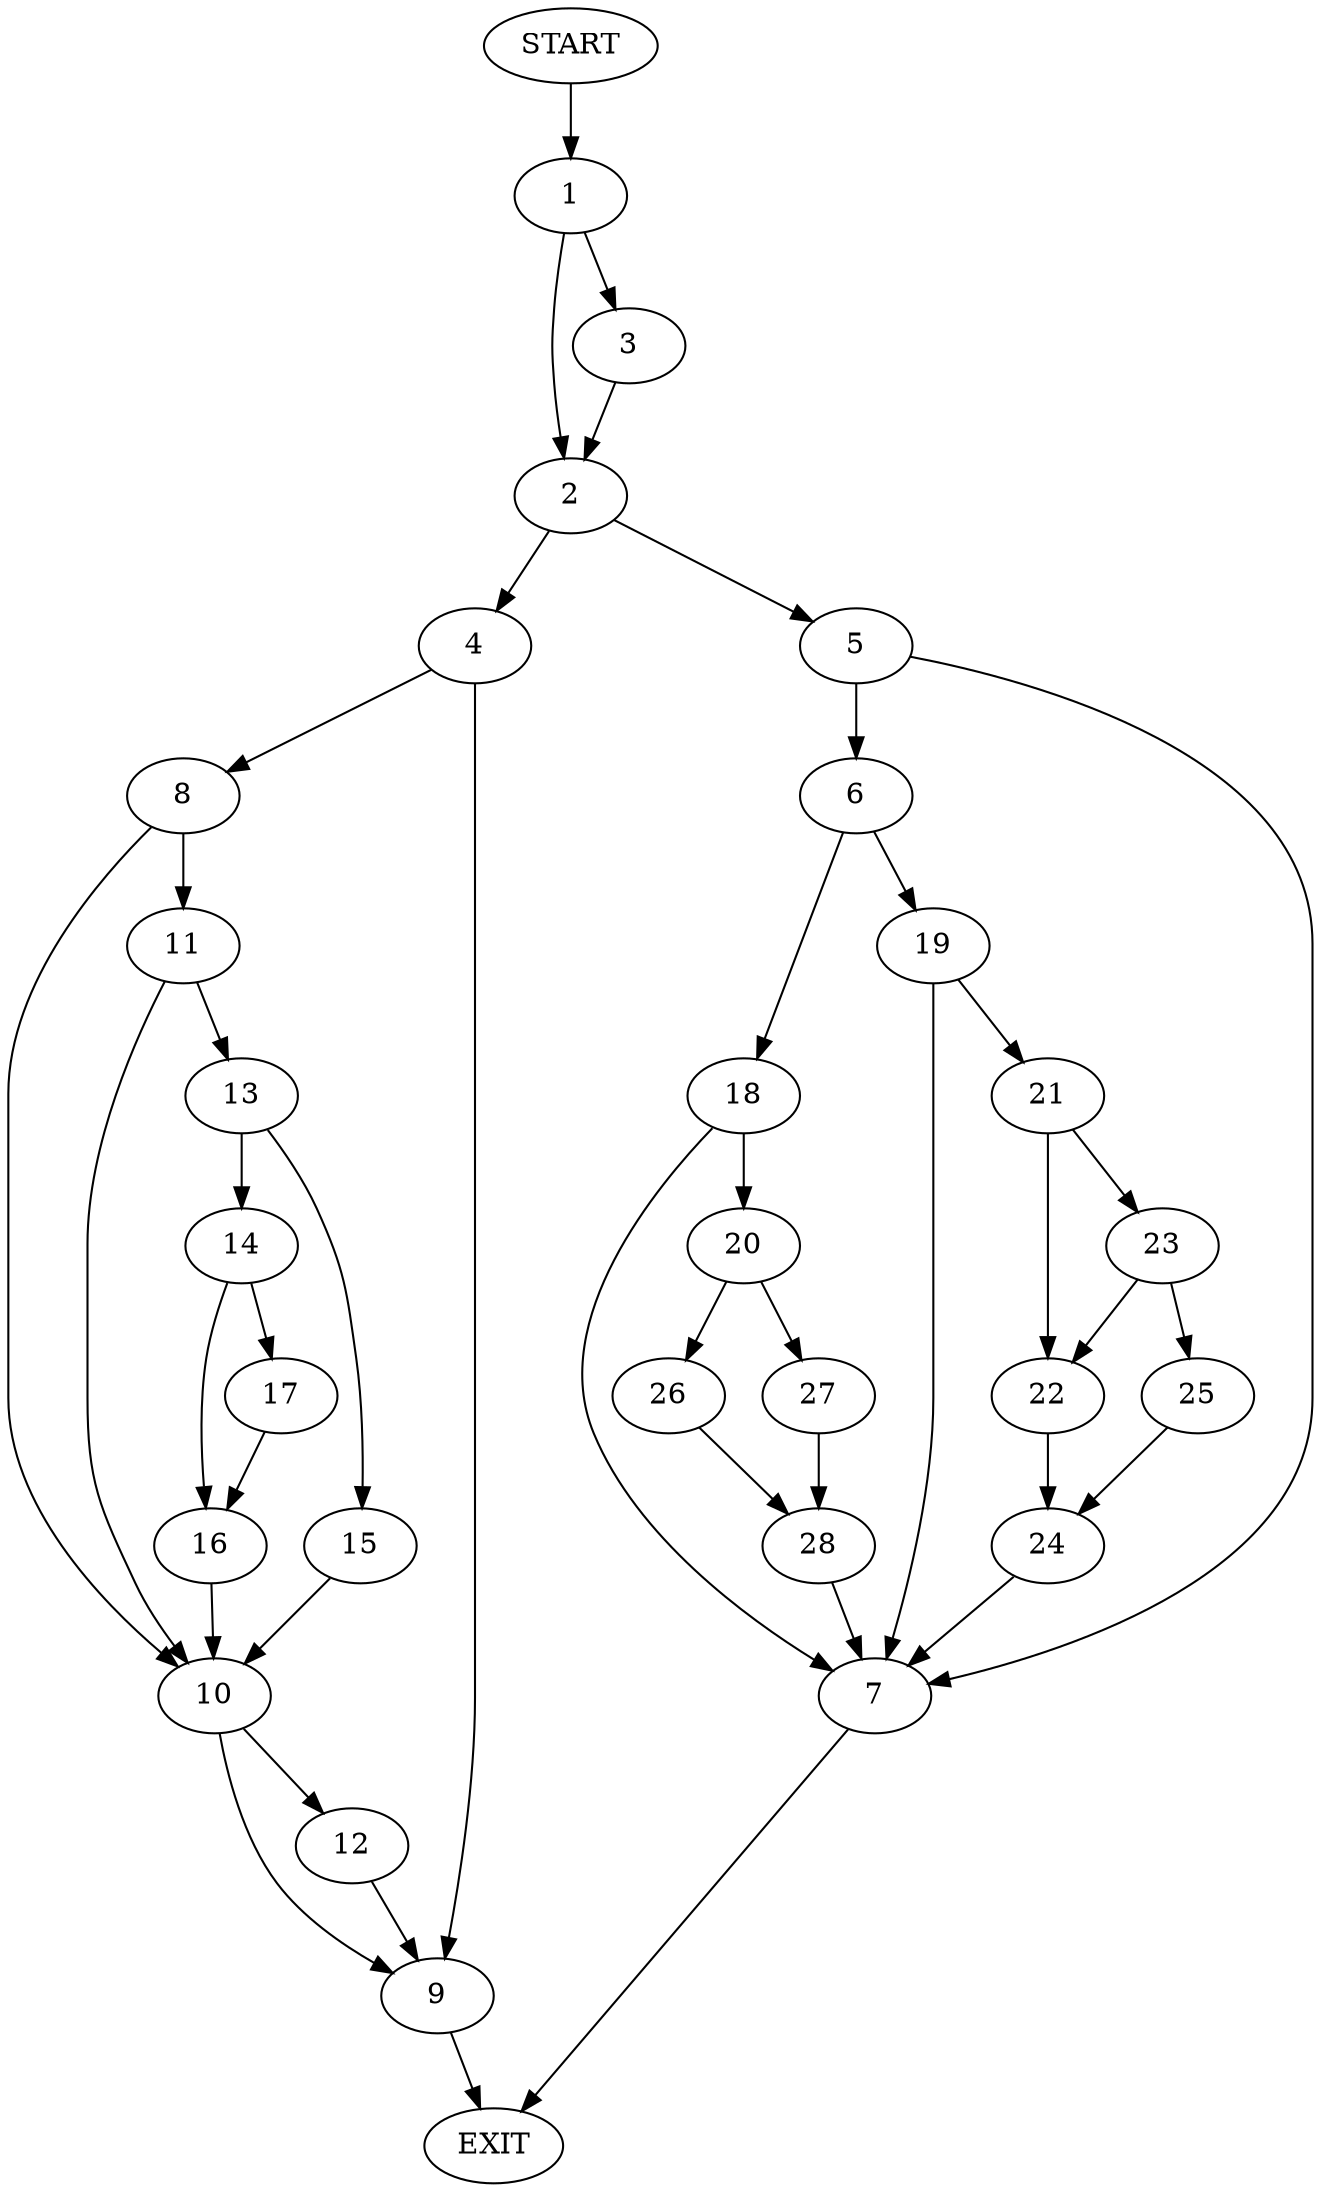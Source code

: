 digraph {
0 [label="START"]
29 [label="EXIT"]
0 -> 1
1 -> 2
1 -> 3
3 -> 2
2 -> 4
2 -> 5
5 -> 6
5 -> 7
4 -> 8
4 -> 9
8 -> 10
8 -> 11
9 -> 29
10 -> 9
10 -> 12
11 -> 10
11 -> 13
13 -> 14
13 -> 15
14 -> 16
14 -> 17
15 -> 10
17 -> 16
16 -> 10
12 -> 9
7 -> 29
6 -> 18
6 -> 19
18 -> 7
18 -> 20
19 -> 7
19 -> 21
21 -> 22
21 -> 23
22 -> 24
23 -> 22
23 -> 25
25 -> 24
24 -> 7
20 -> 26
20 -> 27
26 -> 28
27 -> 28
28 -> 7
}
